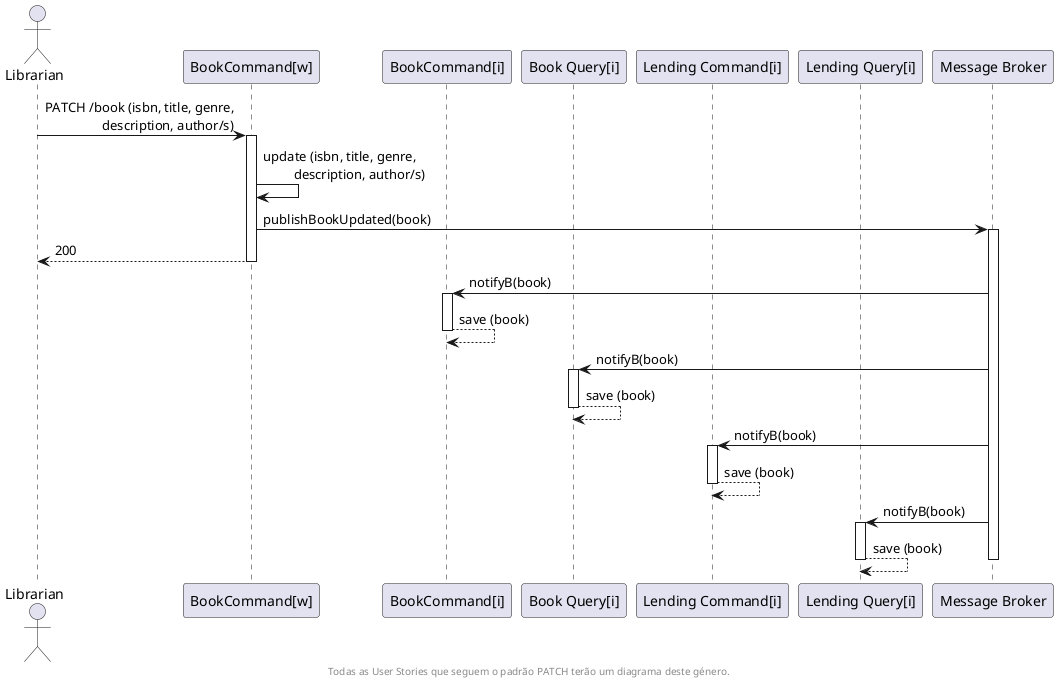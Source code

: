 @startuml

actor "Librarian" as U
participant "BookCommand[w]" as BMW
participant "BookCommand[i]" as BMI
participant "Book Query[i]" as BQ
participant "Lending Command[i]" as LC
participant "Lending Query[i]" as LQ

participant "Message Broker" as MB

U -> BMW : PATCH /book (isbn, title, genre,\n\t\t description, author/s)
activate BMW

BMW -> BMW : update (isbn, title, genre,\n\t description, author/s)

BMW -> MB : publishBookUpdated(book)
activate MB

BMW --> U: 200
deactivate BMW

MB -> BMI : notifyB(book)
activate BMI
BMI --> BMI : save (book)
deactivate BMI

MB -> BQ : notifyB(book)
activate BQ
BQ --> BQ : save (book)
deactivate BQ

MB -> LC : notifyB(book)
activate LC
LC --> LC : save (book)
deactivate LC

MB -> LQ : notifyB(book)
activate LQ
LQ --> LQ : save (book)
deactivate LQ

deactivate MB

footer Todas as User Stories que seguem o padrão PATCH terão um diagrama deste género.

@enduml
